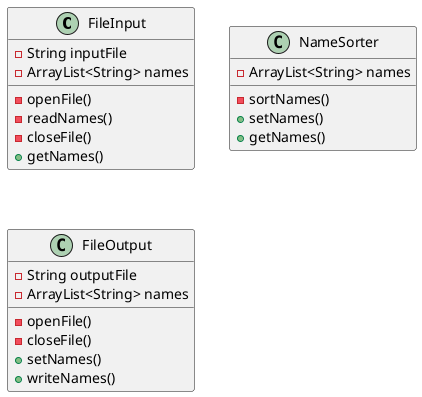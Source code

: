@startuml

class FileInput {
  -String inputFile
  -ArrayList<String> names
  -openFile()
  -readNames()
  -closeFile()
  +getNames()
}

class NameSorter {
  -ArrayList<String> names
  -sortNames()
  +setNames()
  +getNames()
}

class FileOutput {
  -String outputFile
  -ArrayList<String> names
  -openFile()
  -closeFile()
  +setNames()
  +writeNames()
}


@enduml